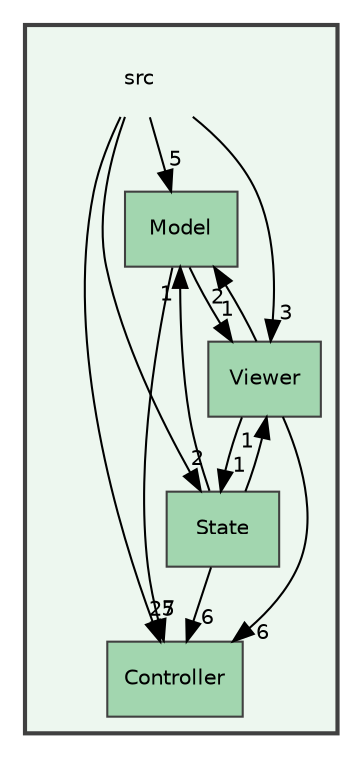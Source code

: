 digraph "src"
{
 // LATEX_PDF_SIZE
  edge [fontname="Helvetica",fontsize="10",labelfontname="Helvetica",labelfontsize="10"];
  node [fontname="Helvetica",fontsize="10",shape=record];
  compound=true
  subgraph clusterdir_68267d1309a1af8e8297ef4c3efbcdba {
    graph [ bgcolor="#edf7ef", pencolor="grey25", style="filled,bold,", label="", fontname="Helvetica", fontsize="10", URL="dir_68267d1309a1af8e8297ef4c3efbcdba.html"]
    dir_68267d1309a1af8e8297ef4c3efbcdba [shape=plaintext, label="src"];
  dir_b3b6f0ba51cfe0acc4894d1f872bef0a [shape=box, label="Controller", style="filled,", fillcolor="#a2d6af", color="grey25", URL="dir_b3b6f0ba51cfe0acc4894d1f872bef0a.html"];
  dir_32e188284d239da8bb14ec1dabb0c35f [shape=box, label="Model", style="filled,", fillcolor="#a2d6af", color="grey25", URL="dir_32e188284d239da8bb14ec1dabb0c35f.html"];
  dir_cf5e6ed7eacdbfb8208f2a22f496e887 [shape=box, label="State", style="filled,", fillcolor="#a2d6af", color="grey25", URL="dir_cf5e6ed7eacdbfb8208f2a22f496e887.html"];
  dir_568cefa59004bda38c610b03b749a63b [shape=box, label="Viewer", style="filled,", fillcolor="#a2d6af", color="grey25", URL="dir_568cefa59004bda38c610b03b749a63b.html"];
  }
  dir_68267d1309a1af8e8297ef4c3efbcdba->dir_32e188284d239da8bb14ec1dabb0c35f [headlabel="5", labeldistance=1.5 headhref="dir_000005_000002.html"];
  dir_68267d1309a1af8e8297ef4c3efbcdba->dir_568cefa59004bda38c610b03b749a63b [headlabel="3", labeldistance=1.5 headhref="dir_000005_000009.html"];
  dir_68267d1309a1af8e8297ef4c3efbcdba->dir_b3b6f0ba51cfe0acc4894d1f872bef0a [headlabel="25", labeldistance=1.5 headhref="dir_000005_000000.html"];
  dir_68267d1309a1af8e8297ef4c3efbcdba->dir_cf5e6ed7eacdbfb8208f2a22f496e887 [headlabel="2", labeldistance=1.5 headhref="dir_000005_000006.html"];
  dir_32e188284d239da8bb14ec1dabb0c35f->dir_568cefa59004bda38c610b03b749a63b [headlabel="1", labeldistance=1.5 headhref="dir_000002_000009.html"];
  dir_32e188284d239da8bb14ec1dabb0c35f->dir_b3b6f0ba51cfe0acc4894d1f872bef0a [headlabel="7", labeldistance=1.5 headhref="dir_000002_000000.html"];
  dir_cf5e6ed7eacdbfb8208f2a22f496e887->dir_32e188284d239da8bb14ec1dabb0c35f [headlabel="1", labeldistance=1.5 headhref="dir_000006_000002.html"];
  dir_cf5e6ed7eacdbfb8208f2a22f496e887->dir_568cefa59004bda38c610b03b749a63b [headlabel="1", labeldistance=1.5 headhref="dir_000006_000009.html"];
  dir_cf5e6ed7eacdbfb8208f2a22f496e887->dir_b3b6f0ba51cfe0acc4894d1f872bef0a [headlabel="6", labeldistance=1.5 headhref="dir_000006_000000.html"];
  dir_568cefa59004bda38c610b03b749a63b->dir_32e188284d239da8bb14ec1dabb0c35f [headlabel="2", labeldistance=1.5 headhref="dir_000009_000002.html"];
  dir_568cefa59004bda38c610b03b749a63b->dir_b3b6f0ba51cfe0acc4894d1f872bef0a [headlabel="6", labeldistance=1.5 headhref="dir_000009_000000.html"];
  dir_568cefa59004bda38c610b03b749a63b->dir_cf5e6ed7eacdbfb8208f2a22f496e887 [headlabel="1", labeldistance=1.5 headhref="dir_000009_000006.html"];
}
